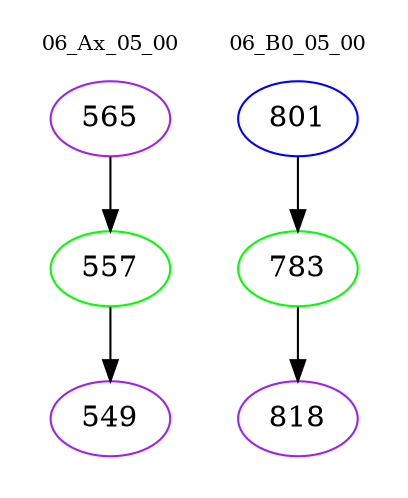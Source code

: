 digraph{
subgraph cluster_0 {
color = white
label = "06_Ax_05_00";
fontsize=10;
T0_565 [label="565", color="purple"]
T0_565 -> T0_557 [color="black"]
T0_557 [label="557", color="green"]
T0_557 -> T0_549 [color="black"]
T0_549 [label="549", color="purple"]
}
subgraph cluster_1 {
color = white
label = "06_B0_05_00";
fontsize=10;
T1_801 [label="801", color="blue"]
T1_801 -> T1_783 [color="black"]
T1_783 [label="783", color="green"]
T1_783 -> T1_818 [color="black"]
T1_818 [label="818", color="purple"]
}
}

